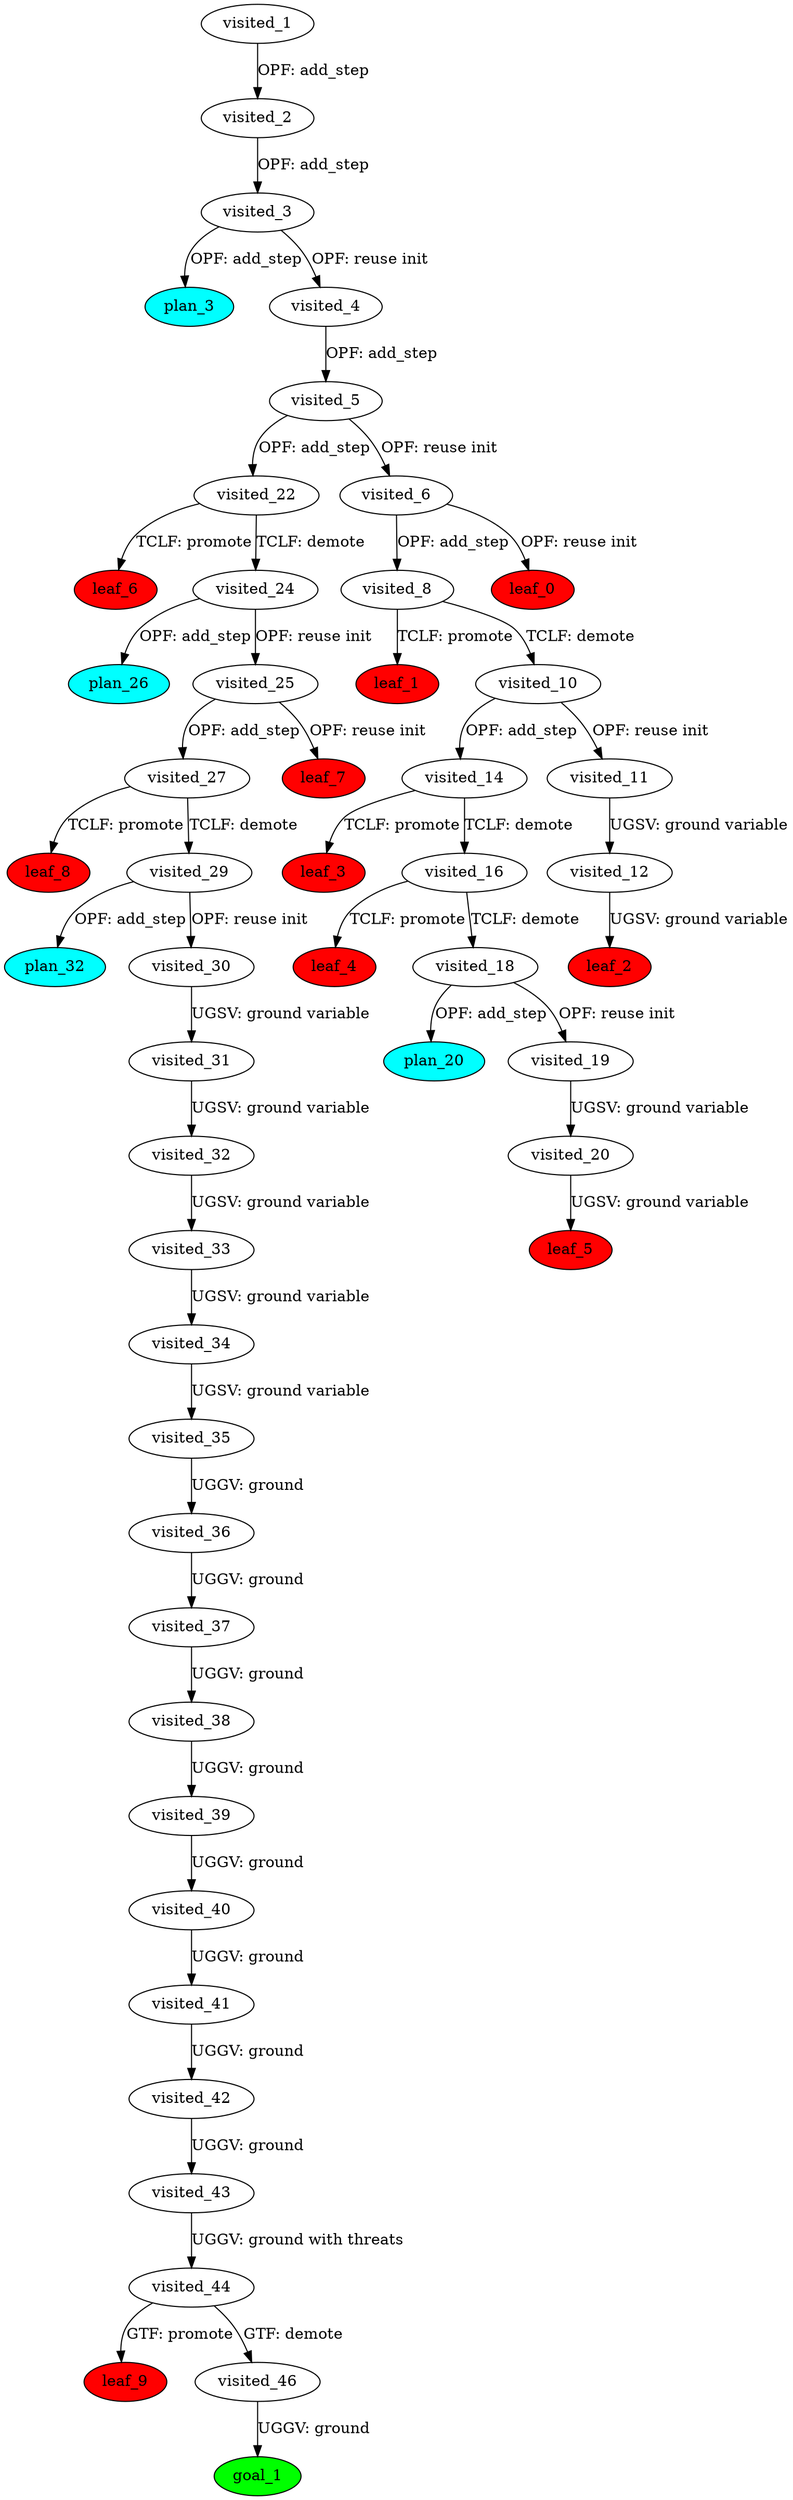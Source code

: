 digraph {
	"3451cf94-ee8b-46d3-cb94-6541d4cae432" [label=plan_0 fillcolor=cyan style=filled]
	"3451cf94-ee8b-46d3-cb94-6541d4cae432" [label=visited_1 fillcolor=white style=filled]
	"dc956e31-0349-1b41-0111-fa05308b5146" [label=plan_1 fillcolor=cyan style=filled]
	"3451cf94-ee8b-46d3-cb94-6541d4cae432" -> "dc956e31-0349-1b41-0111-fa05308b5146" [label="OPF: add_step"]
	"dc956e31-0349-1b41-0111-fa05308b5146" [label=visited_2 fillcolor=white style=filled]
	"c571f9ab-4158-9d90-f504-4d156fb138c2" [label=plan_2 fillcolor=cyan style=filled]
	"dc956e31-0349-1b41-0111-fa05308b5146" -> "c571f9ab-4158-9d90-f504-4d156fb138c2" [label="OPF: add_step"]
	"c571f9ab-4158-9d90-f504-4d156fb138c2" [label=visited_3 fillcolor=white style=filled]
	"3f569381-4119-0559-25b9-de82ae5a5f99" [label=plan_3 fillcolor=cyan style=filled]
	"c571f9ab-4158-9d90-f504-4d156fb138c2" -> "3f569381-4119-0559-25b9-de82ae5a5f99" [label="OPF: add_step"]
	"e2fb8d66-a892-8ad4-887f-e19cf7ba19f9" [label=plan_4 fillcolor=cyan style=filled]
	"c571f9ab-4158-9d90-f504-4d156fb138c2" -> "e2fb8d66-a892-8ad4-887f-e19cf7ba19f9" [label="OPF: reuse init"]
	"e2fb8d66-a892-8ad4-887f-e19cf7ba19f9" [label=visited_4 fillcolor=white style=filled]
	"bbe30fd2-4ed7-b3f3-9609-52eb61fe6f28" [label=plan_5 fillcolor=cyan style=filled]
	"e2fb8d66-a892-8ad4-887f-e19cf7ba19f9" -> "bbe30fd2-4ed7-b3f3-9609-52eb61fe6f28" [label="OPF: add_step"]
	"bbe30fd2-4ed7-b3f3-9609-52eb61fe6f28" [label=visited_5 fillcolor=white style=filled]
	"2fb7e9bd-5fe9-2750-2d28-a2a82baeafc7" [label=plan_6 fillcolor=cyan style=filled]
	"bbe30fd2-4ed7-b3f3-9609-52eb61fe6f28" -> "2fb7e9bd-5fe9-2750-2d28-a2a82baeafc7" [label="OPF: add_step"]
	"107380cb-46d9-e34d-1feb-21c760b2d14b" [label=plan_7 fillcolor=cyan style=filled]
	"bbe30fd2-4ed7-b3f3-9609-52eb61fe6f28" -> "107380cb-46d9-e34d-1feb-21c760b2d14b" [label="OPF: reuse init"]
	"107380cb-46d9-e34d-1feb-21c760b2d14b" [label=visited_6 fillcolor=white style=filled]
	"3c1a8ce2-95ec-ec2c-0798-3bc0579744ba" [label=plan_8 fillcolor=cyan style=filled]
	"107380cb-46d9-e34d-1feb-21c760b2d14b" -> "3c1a8ce2-95ec-ec2c-0798-3bc0579744ba" [label="OPF: add_step"]
	"57d3ec63-e3e1-03bb-ae8e-60755eebc618" [label=plan_9 fillcolor=cyan style=filled]
	"107380cb-46d9-e34d-1feb-21c760b2d14b" -> "57d3ec63-e3e1-03bb-ae8e-60755eebc618" [label="OPF: reuse init"]
	"57d3ec63-e3e1-03bb-ae8e-60755eebc618" [label=visited_7 fillcolor=white style=filled]
	"57d3ec63-e3e1-03bb-ae8e-60755eebc618" [label=leaf_0 fillcolor=red style=filled]
	"3c1a8ce2-95ec-ec2c-0798-3bc0579744ba" [label=visited_8 fillcolor=white style=filled]
	"f9ad97ae-0ea7-61a6-9c5d-fb8d60e12973" [label=plan_10 fillcolor=cyan style=filled]
	"3c1a8ce2-95ec-ec2c-0798-3bc0579744ba" -> "f9ad97ae-0ea7-61a6-9c5d-fb8d60e12973" [label="TCLF: promote"]
	"ce67b962-548b-9bb7-df82-00b85b24bb54" [label=plan_11 fillcolor=cyan style=filled]
	"3c1a8ce2-95ec-ec2c-0798-3bc0579744ba" -> "ce67b962-548b-9bb7-df82-00b85b24bb54" [label="TCLF: demote"]
	"f9ad97ae-0ea7-61a6-9c5d-fb8d60e12973" [label=visited_9 fillcolor=white style=filled]
	"f9ad97ae-0ea7-61a6-9c5d-fb8d60e12973" [label=leaf_1 fillcolor=red style=filled]
	"ce67b962-548b-9bb7-df82-00b85b24bb54" [label=visited_10 fillcolor=white style=filled]
	"dedbcef9-74f8-a913-00ca-280f19a53942" [label=plan_12 fillcolor=cyan style=filled]
	"ce67b962-548b-9bb7-df82-00b85b24bb54" -> "dedbcef9-74f8-a913-00ca-280f19a53942" [label="OPF: add_step"]
	"df996726-5c36-6f5c-a23f-3abf0441e22c" [label=plan_13 fillcolor=cyan style=filled]
	"ce67b962-548b-9bb7-df82-00b85b24bb54" -> "df996726-5c36-6f5c-a23f-3abf0441e22c" [label="OPF: reuse init"]
	"df996726-5c36-6f5c-a23f-3abf0441e22c" [label=visited_11 fillcolor=white style=filled]
	"3bca7ff6-71be-0c72-ad8c-c85c53559e80" [label=plan_14 fillcolor=cyan style=filled]
	"df996726-5c36-6f5c-a23f-3abf0441e22c" -> "3bca7ff6-71be-0c72-ad8c-c85c53559e80" [label="UGSV: ground variable"]
	"3bca7ff6-71be-0c72-ad8c-c85c53559e80" [label=visited_12 fillcolor=white style=filled]
	"bd3c83c3-6671-39de-7c0a-8f909b54d227" [label=plan_15 fillcolor=cyan style=filled]
	"3bca7ff6-71be-0c72-ad8c-c85c53559e80" -> "bd3c83c3-6671-39de-7c0a-8f909b54d227" [label="UGSV: ground variable"]
	"bd3c83c3-6671-39de-7c0a-8f909b54d227" [label=visited_13 fillcolor=white style=filled]
	"bd3c83c3-6671-39de-7c0a-8f909b54d227" [label=leaf_2 fillcolor=red style=filled]
	"dedbcef9-74f8-a913-00ca-280f19a53942" [label=visited_14 fillcolor=white style=filled]
	"19b7775f-e7bb-5e42-b312-6a11db6ae7db" [label=plan_16 fillcolor=cyan style=filled]
	"dedbcef9-74f8-a913-00ca-280f19a53942" -> "19b7775f-e7bb-5e42-b312-6a11db6ae7db" [label="TCLF: promote"]
	"9b6fbe20-4b3a-9a83-6286-16f4bbf9a04b" [label=plan_17 fillcolor=cyan style=filled]
	"dedbcef9-74f8-a913-00ca-280f19a53942" -> "9b6fbe20-4b3a-9a83-6286-16f4bbf9a04b" [label="TCLF: demote"]
	"19b7775f-e7bb-5e42-b312-6a11db6ae7db" [label=visited_15 fillcolor=white style=filled]
	"19b7775f-e7bb-5e42-b312-6a11db6ae7db" [label=leaf_3 fillcolor=red style=filled]
	"9b6fbe20-4b3a-9a83-6286-16f4bbf9a04b" [label=visited_16 fillcolor=white style=filled]
	"deaf0fa9-24a6-3a6c-b641-d44931f09021" [label=plan_18 fillcolor=cyan style=filled]
	"9b6fbe20-4b3a-9a83-6286-16f4bbf9a04b" -> "deaf0fa9-24a6-3a6c-b641-d44931f09021" [label="TCLF: promote"]
	"c8ecb641-9267-8e10-e050-df248522496a" [label=plan_19 fillcolor=cyan style=filled]
	"9b6fbe20-4b3a-9a83-6286-16f4bbf9a04b" -> "c8ecb641-9267-8e10-e050-df248522496a" [label="TCLF: demote"]
	"deaf0fa9-24a6-3a6c-b641-d44931f09021" [label=visited_17 fillcolor=white style=filled]
	"deaf0fa9-24a6-3a6c-b641-d44931f09021" [label=leaf_4 fillcolor=red style=filled]
	"c8ecb641-9267-8e10-e050-df248522496a" [label=visited_18 fillcolor=white style=filled]
	"08207d4e-812f-dd98-b777-6609db576a7f" [label=plan_20 fillcolor=cyan style=filled]
	"c8ecb641-9267-8e10-e050-df248522496a" -> "08207d4e-812f-dd98-b777-6609db576a7f" [label="OPF: add_step"]
	"622c636f-e713-f930-5395-8e5cedd0ce02" [label=plan_21 fillcolor=cyan style=filled]
	"c8ecb641-9267-8e10-e050-df248522496a" -> "622c636f-e713-f930-5395-8e5cedd0ce02" [label="OPF: reuse init"]
	"622c636f-e713-f930-5395-8e5cedd0ce02" [label=visited_19 fillcolor=white style=filled]
	"f395c213-79ee-f2c0-aa7a-907d41f3f1b9" [label=plan_22 fillcolor=cyan style=filled]
	"622c636f-e713-f930-5395-8e5cedd0ce02" -> "f395c213-79ee-f2c0-aa7a-907d41f3f1b9" [label="UGSV: ground variable"]
	"f395c213-79ee-f2c0-aa7a-907d41f3f1b9" [label=visited_20 fillcolor=white style=filled]
	"aa5ca8cd-1f83-5b8d-abac-8660e5c345fc" [label=plan_23 fillcolor=cyan style=filled]
	"f395c213-79ee-f2c0-aa7a-907d41f3f1b9" -> "aa5ca8cd-1f83-5b8d-abac-8660e5c345fc" [label="UGSV: ground variable"]
	"aa5ca8cd-1f83-5b8d-abac-8660e5c345fc" [label=visited_21 fillcolor=white style=filled]
	"aa5ca8cd-1f83-5b8d-abac-8660e5c345fc" [label=leaf_5 fillcolor=red style=filled]
	"2fb7e9bd-5fe9-2750-2d28-a2a82baeafc7" [label=visited_22 fillcolor=white style=filled]
	"ec814510-c42e-afc8-9372-e80dee892190" [label=plan_24 fillcolor=cyan style=filled]
	"2fb7e9bd-5fe9-2750-2d28-a2a82baeafc7" -> "ec814510-c42e-afc8-9372-e80dee892190" [label="TCLF: promote"]
	"57dda51e-a4dc-4d4e-108e-04ac99c6207f" [label=plan_25 fillcolor=cyan style=filled]
	"2fb7e9bd-5fe9-2750-2d28-a2a82baeafc7" -> "57dda51e-a4dc-4d4e-108e-04ac99c6207f" [label="TCLF: demote"]
	"ec814510-c42e-afc8-9372-e80dee892190" [label=visited_23 fillcolor=white style=filled]
	"ec814510-c42e-afc8-9372-e80dee892190" [label=leaf_6 fillcolor=red style=filled]
	"57dda51e-a4dc-4d4e-108e-04ac99c6207f" [label=visited_24 fillcolor=white style=filled]
	"be332380-b7aa-53b6-e900-b66f6083bf88" [label=plan_26 fillcolor=cyan style=filled]
	"57dda51e-a4dc-4d4e-108e-04ac99c6207f" -> "be332380-b7aa-53b6-e900-b66f6083bf88" [label="OPF: add_step"]
	"970e287a-0fd7-b0f2-4f90-8490006e0070" [label=plan_27 fillcolor=cyan style=filled]
	"57dda51e-a4dc-4d4e-108e-04ac99c6207f" -> "970e287a-0fd7-b0f2-4f90-8490006e0070" [label="OPF: reuse init"]
	"970e287a-0fd7-b0f2-4f90-8490006e0070" [label=visited_25 fillcolor=white style=filled]
	"635d8150-d8dc-c3a5-309a-8327891d47fe" [label=plan_28 fillcolor=cyan style=filled]
	"970e287a-0fd7-b0f2-4f90-8490006e0070" -> "635d8150-d8dc-c3a5-309a-8327891d47fe" [label="OPF: add_step"]
	"51f4a724-9950-3858-08ca-c260b3f5a21c" [label=plan_29 fillcolor=cyan style=filled]
	"970e287a-0fd7-b0f2-4f90-8490006e0070" -> "51f4a724-9950-3858-08ca-c260b3f5a21c" [label="OPF: reuse init"]
	"51f4a724-9950-3858-08ca-c260b3f5a21c" [label=visited_26 fillcolor=white style=filled]
	"51f4a724-9950-3858-08ca-c260b3f5a21c" [label=leaf_7 fillcolor=red style=filled]
	"635d8150-d8dc-c3a5-309a-8327891d47fe" [label=visited_27 fillcolor=white style=filled]
	"a18e4440-7a70-bcf8-92ef-d363b4dea4a4" [label=plan_30 fillcolor=cyan style=filled]
	"635d8150-d8dc-c3a5-309a-8327891d47fe" -> "a18e4440-7a70-bcf8-92ef-d363b4dea4a4" [label="TCLF: promote"]
	"4a9f6c5c-7eb9-fe2d-3738-7270d424d9f3" [label=plan_31 fillcolor=cyan style=filled]
	"635d8150-d8dc-c3a5-309a-8327891d47fe" -> "4a9f6c5c-7eb9-fe2d-3738-7270d424d9f3" [label="TCLF: demote"]
	"a18e4440-7a70-bcf8-92ef-d363b4dea4a4" [label=visited_28 fillcolor=white style=filled]
	"a18e4440-7a70-bcf8-92ef-d363b4dea4a4" [label=leaf_8 fillcolor=red style=filled]
	"4a9f6c5c-7eb9-fe2d-3738-7270d424d9f3" [label=visited_29 fillcolor=white style=filled]
	"0f0e5767-606f-fa15-f76c-432eb4428cde" [label=plan_32 fillcolor=cyan style=filled]
	"4a9f6c5c-7eb9-fe2d-3738-7270d424d9f3" -> "0f0e5767-606f-fa15-f76c-432eb4428cde" [label="OPF: add_step"]
	"126301a0-641c-b619-6430-58d9c1f98e90" [label=plan_33 fillcolor=cyan style=filled]
	"4a9f6c5c-7eb9-fe2d-3738-7270d424d9f3" -> "126301a0-641c-b619-6430-58d9c1f98e90" [label="OPF: reuse init"]
	"126301a0-641c-b619-6430-58d9c1f98e90" [label=visited_30 fillcolor=white style=filled]
	"b37bdb99-31f1-8f8b-ec4d-e885b245b7d9" [label=plan_34 fillcolor=cyan style=filled]
	"126301a0-641c-b619-6430-58d9c1f98e90" -> "b37bdb99-31f1-8f8b-ec4d-e885b245b7d9" [label="UGSV: ground variable"]
	"b37bdb99-31f1-8f8b-ec4d-e885b245b7d9" [label=visited_31 fillcolor=white style=filled]
	"18e9ef77-64ce-4589-8c4a-62badb335860" [label=plan_35 fillcolor=cyan style=filled]
	"b37bdb99-31f1-8f8b-ec4d-e885b245b7d9" -> "18e9ef77-64ce-4589-8c4a-62badb335860" [label="UGSV: ground variable"]
	"18e9ef77-64ce-4589-8c4a-62badb335860" [label=visited_32 fillcolor=white style=filled]
	"0ddb0654-ce19-2f51-dda8-b3919494065d" [label=plan_36 fillcolor=cyan style=filled]
	"18e9ef77-64ce-4589-8c4a-62badb335860" -> "0ddb0654-ce19-2f51-dda8-b3919494065d" [label="UGSV: ground variable"]
	"0ddb0654-ce19-2f51-dda8-b3919494065d" [label=visited_33 fillcolor=white style=filled]
	"7b814ce1-b22a-2428-711f-4ae4233731e0" [label=plan_37 fillcolor=cyan style=filled]
	"0ddb0654-ce19-2f51-dda8-b3919494065d" -> "7b814ce1-b22a-2428-711f-4ae4233731e0" [label="UGSV: ground variable"]
	"7b814ce1-b22a-2428-711f-4ae4233731e0" [label=visited_34 fillcolor=white style=filled]
	"35b33f54-2513-1cd4-e5b0-15b44a84525f" [label=plan_38 fillcolor=cyan style=filled]
	"7b814ce1-b22a-2428-711f-4ae4233731e0" -> "35b33f54-2513-1cd4-e5b0-15b44a84525f" [label="UGSV: ground variable"]
	"35b33f54-2513-1cd4-e5b0-15b44a84525f" [label=visited_35 fillcolor=white style=filled]
	"5cbad410-0256-8225-a6b7-8891bc3ddbfc" [label=plan_39 fillcolor=cyan style=filled]
	"35b33f54-2513-1cd4-e5b0-15b44a84525f" -> "5cbad410-0256-8225-a6b7-8891bc3ddbfc" [label="UGGV: ground"]
	"5cbad410-0256-8225-a6b7-8891bc3ddbfc" [label=visited_36 fillcolor=white style=filled]
	"1a1940e4-935f-e6e2-db2c-1379b9d859f5" [label=plan_40 fillcolor=cyan style=filled]
	"5cbad410-0256-8225-a6b7-8891bc3ddbfc" -> "1a1940e4-935f-e6e2-db2c-1379b9d859f5" [label="UGGV: ground"]
	"1a1940e4-935f-e6e2-db2c-1379b9d859f5" [label=visited_37 fillcolor=white style=filled]
	"dbc21e42-fd0d-4cb1-c916-7a93ada63c4b" [label=plan_41 fillcolor=cyan style=filled]
	"1a1940e4-935f-e6e2-db2c-1379b9d859f5" -> "dbc21e42-fd0d-4cb1-c916-7a93ada63c4b" [label="UGGV: ground"]
	"dbc21e42-fd0d-4cb1-c916-7a93ada63c4b" [label=visited_38 fillcolor=white style=filled]
	"fb924354-f34d-4b13-6065-f5cf25c978b5" [label=plan_42 fillcolor=cyan style=filled]
	"dbc21e42-fd0d-4cb1-c916-7a93ada63c4b" -> "fb924354-f34d-4b13-6065-f5cf25c978b5" [label="UGGV: ground"]
	"fb924354-f34d-4b13-6065-f5cf25c978b5" [label=visited_39 fillcolor=white style=filled]
	"2b10a823-d777-0933-adf0-1fe06d572692" [label=plan_43 fillcolor=cyan style=filled]
	"fb924354-f34d-4b13-6065-f5cf25c978b5" -> "2b10a823-d777-0933-adf0-1fe06d572692" [label="UGGV: ground"]
	"2b10a823-d777-0933-adf0-1fe06d572692" [label=visited_40 fillcolor=white style=filled]
	"5b078b11-1896-9587-0e6b-bde0ed0d6017" [label=plan_44 fillcolor=cyan style=filled]
	"2b10a823-d777-0933-adf0-1fe06d572692" -> "5b078b11-1896-9587-0e6b-bde0ed0d6017" [label="UGGV: ground"]
	"5b078b11-1896-9587-0e6b-bde0ed0d6017" [label=visited_41 fillcolor=white style=filled]
	"f1efa963-2dfc-6b9c-794f-ebeff96277e5" [label=plan_45 fillcolor=cyan style=filled]
	"5b078b11-1896-9587-0e6b-bde0ed0d6017" -> "f1efa963-2dfc-6b9c-794f-ebeff96277e5" [label="UGGV: ground"]
	"f1efa963-2dfc-6b9c-794f-ebeff96277e5" [label=visited_42 fillcolor=white style=filled]
	"83f38f4e-faf3-6aec-1e0a-71570d6ed01e" [label=plan_46 fillcolor=cyan style=filled]
	"f1efa963-2dfc-6b9c-794f-ebeff96277e5" -> "83f38f4e-faf3-6aec-1e0a-71570d6ed01e" [label="UGGV: ground"]
	"83f38f4e-faf3-6aec-1e0a-71570d6ed01e" [label=visited_43 fillcolor=white style=filled]
	"b8f91075-a081-45d2-2608-92d6f84006f2" [label=plan_47 fillcolor=cyan style=filled]
	"83f38f4e-faf3-6aec-1e0a-71570d6ed01e" -> "b8f91075-a081-45d2-2608-92d6f84006f2" [label="UGGV: ground with threats"]
	"b8f91075-a081-45d2-2608-92d6f84006f2" [label=visited_44 fillcolor=white style=filled]
	"1e69d7ef-08b3-c111-3eb8-62c6676c269f" [label=plan_48 fillcolor=cyan style=filled]
	"b8f91075-a081-45d2-2608-92d6f84006f2" -> "1e69d7ef-08b3-c111-3eb8-62c6676c269f" [label="GTF: promote"]
	"4d7d10f3-7d16-9638-658a-83773da8b37a" [label=plan_49 fillcolor=cyan style=filled]
	"b8f91075-a081-45d2-2608-92d6f84006f2" -> "4d7d10f3-7d16-9638-658a-83773da8b37a" [label="GTF: demote"]
	"1e69d7ef-08b3-c111-3eb8-62c6676c269f" [label=visited_45 fillcolor=white style=filled]
	"1e69d7ef-08b3-c111-3eb8-62c6676c269f" [label=leaf_9 fillcolor=red style=filled]
	"4d7d10f3-7d16-9638-658a-83773da8b37a" [label=visited_46 fillcolor=white style=filled]
	"2c281bbd-f45d-bd91-989d-a530b01fb9f3" [label=plan_50 fillcolor=cyan style=filled]
	"4d7d10f3-7d16-9638-658a-83773da8b37a" -> "2c281bbd-f45d-bd91-989d-a530b01fb9f3" [label="UGGV: ground"]
	"2c281bbd-f45d-bd91-989d-a530b01fb9f3" [label=visited_47 fillcolor=white style=filled]
	"2c281bbd-f45d-bd91-989d-a530b01fb9f3" [label=goal_1 fillcolor=green style=filled]
}

